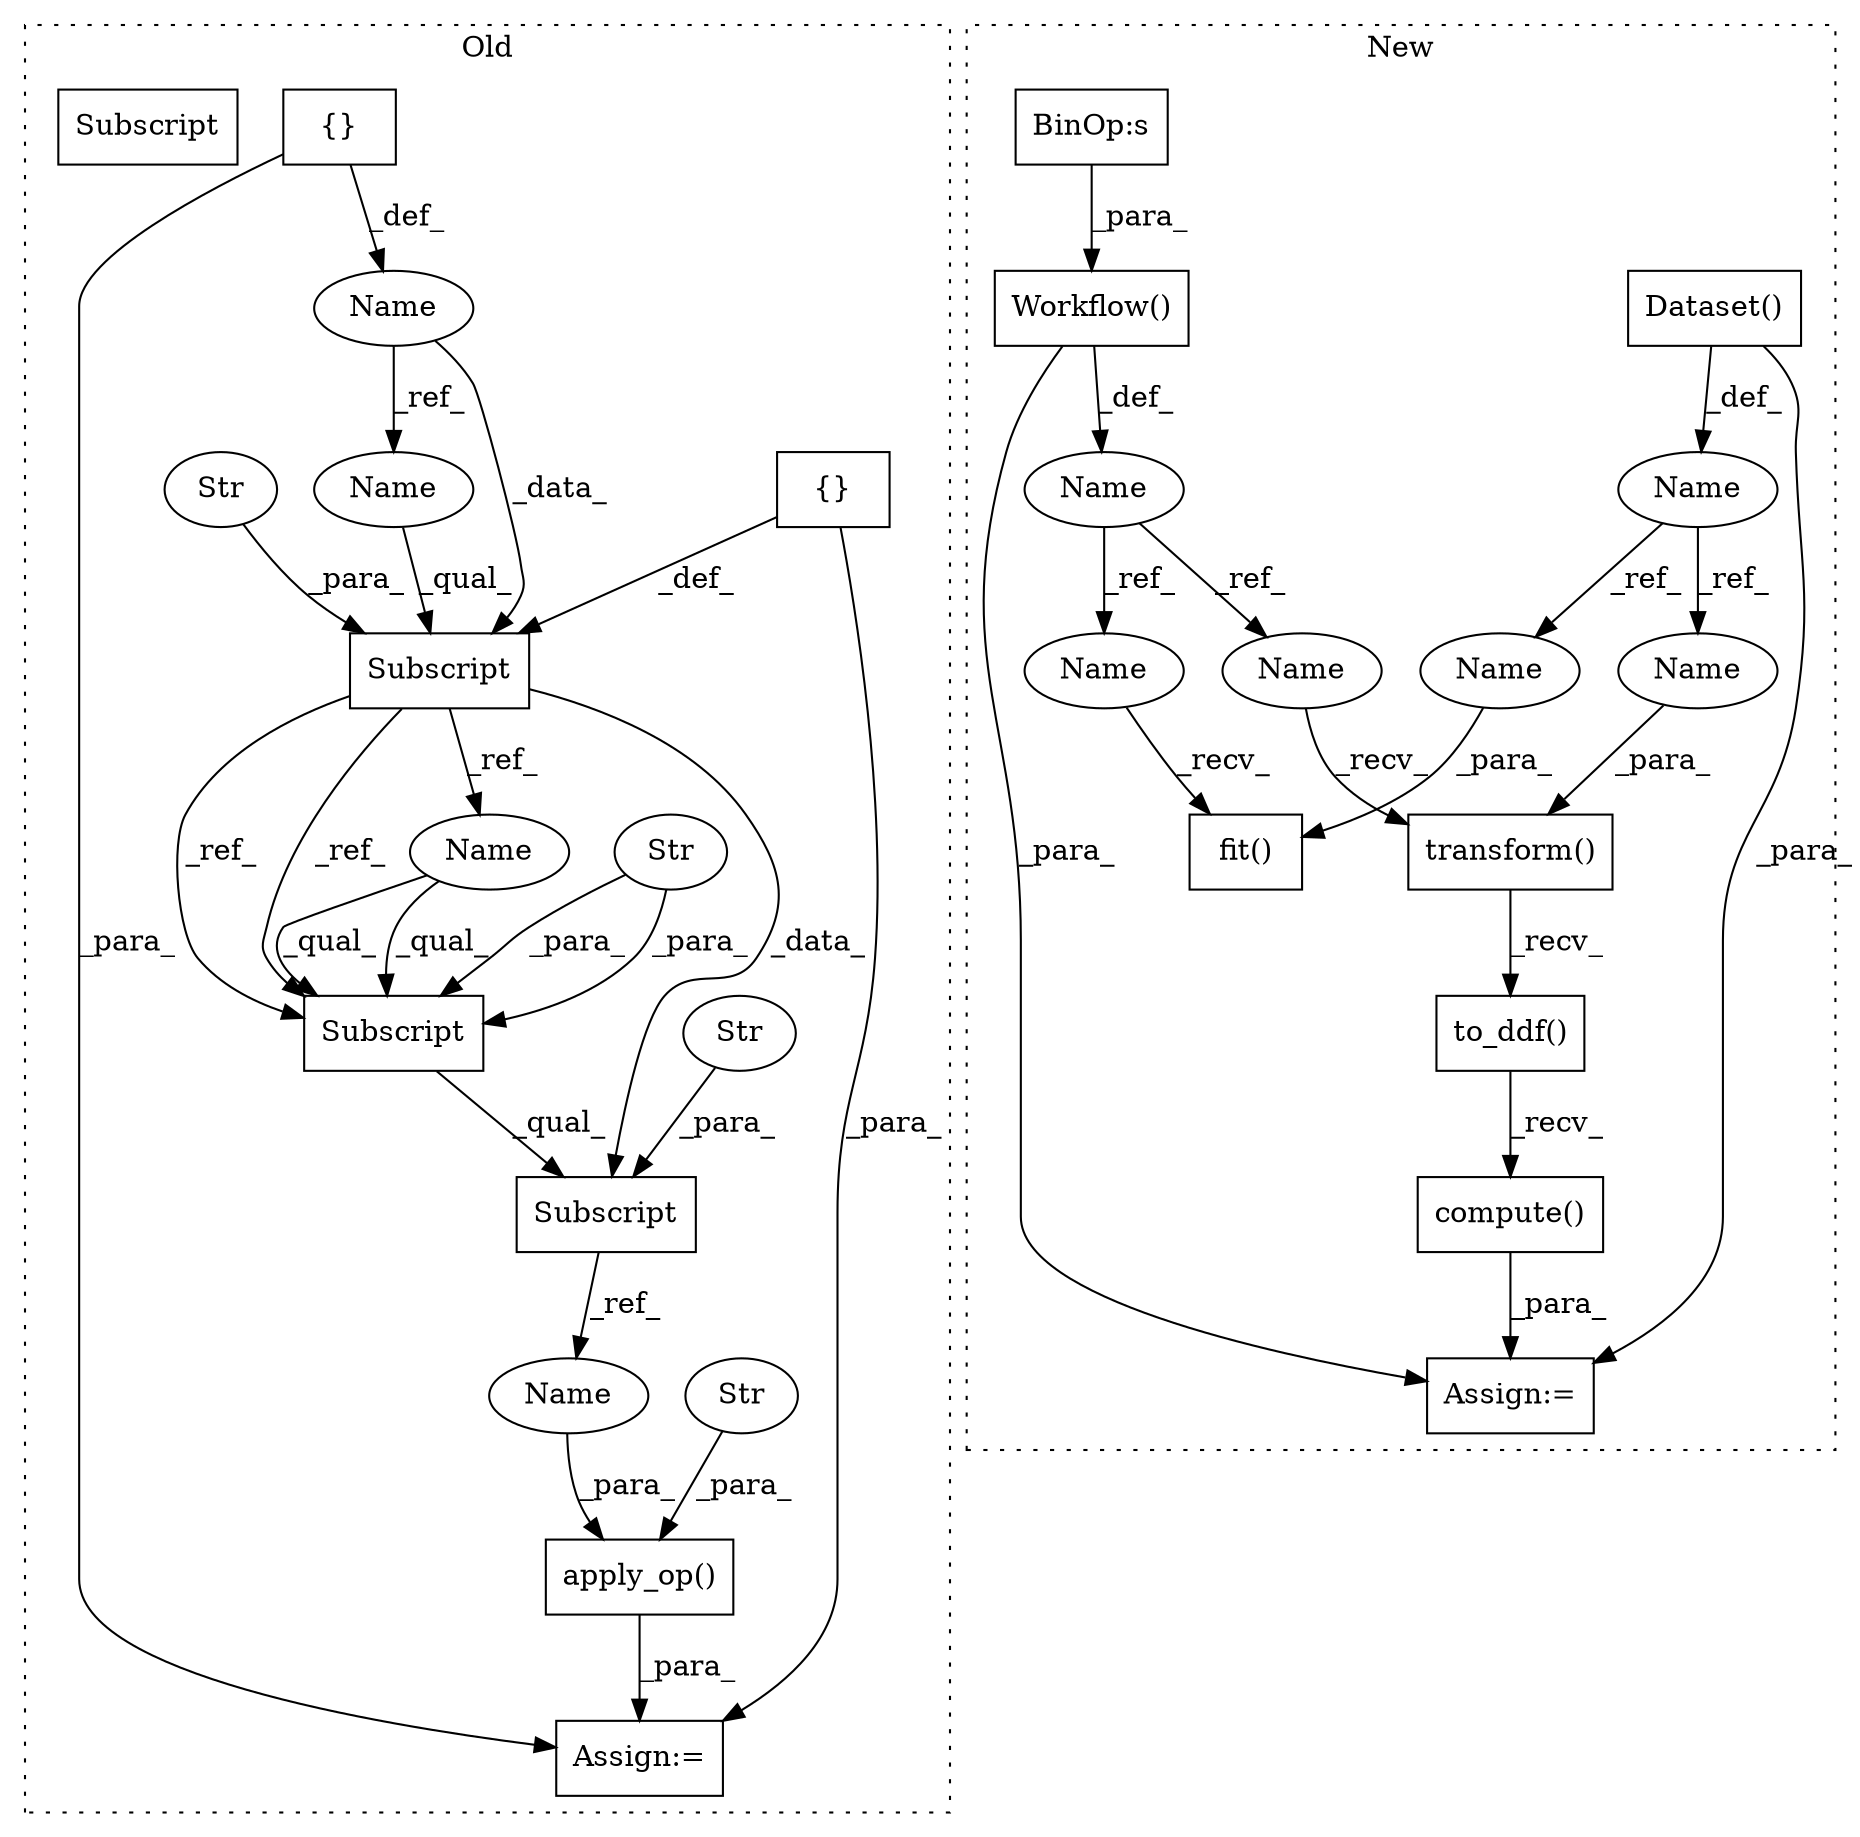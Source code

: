 digraph G {
subgraph cluster0 {
1 [label="{}" a="95" s="14985,14986" l="2,1" shape="box"];
3 [label="apply_op()" a="75" s="15203,15244" l="12,1" shape="box"];
4 [label="Assign:=" a="68" s="15187" l="3" shape="box"];
5 [label="Str" a="66" s="15232" l="12" shape="ellipse"];
9 [label="Subscript" a="63" s="14992,0" l="33,0" shape="box"];
10 [label="Str" a="66" s="15018" l="6" shape="ellipse"];
11 [label="Subscript" a="63" s="14957,0" l="25,0" shape="box"];
12 [label="Str" a="66" s="14969" l="12" shape="ellipse"];
13 [label="Name" a="87" s="14936" l="11" shape="ellipse"];
14 [label="{}" a="95" s="14950,14951" l="2,1" shape="box"];
15 [label="Subscript" a="63" s="14992,0" l="25,0" shape="box"];
16 [label="Str" a="66" s="15004" l="12" shape="ellipse"];
23 [label="Name" a="87" s="14957" l="11" shape="ellipse"];
26 [label="Name" a="87" s="15219" l="11" shape="ellipse"];
29 [label="Name" a="87" s="14992" l="11" shape="ellipse"];
30 [label="Subscript" a="63" s="14992,0" l="25,0" shape="box"];
label = "Old";
style="dotted";
}
subgraph cluster1 {
2 [label="Dataset()" a="75" s="8647,8661" l="12,1" shape="box"];
6 [label="to_ddf()" a="75" s="8748" l="37" shape="box"];
7 [label="fit()" a="75" s="8711,8732" l="14,1" shape="box"];
8 [label="compute()" a="75" s="8748" l="47" shape="box"];
17 [label="Name" a="87" s="8637" l="7" shape="ellipse"];
18 [label="transform()" a="75" s="8748,8775" l="20,1" shape="box"];
19 [label="BinOp:s" a="82" s="8436" l="4" shape="box"];
20 [label="Workflow()" a="75" s="8679,8705" l="13,1" shape="box"];
21 [label="Name" a="87" s="8667" l="9" shape="ellipse"];
22 [label="Assign:=" a="68" s="8745" l="3" shape="box"];
24 [label="Name" a="87" s="8768" l="7" shape="ellipse"];
25 [label="Name" a="87" s="8725" l="7" shape="ellipse"];
27 [label="Name" a="87" s="8711" l="9" shape="ellipse"];
28 [label="Name" a="87" s="8748" l="9" shape="ellipse"];
label = "New";
style="dotted";
}
1 -> 11 [label="_def_"];
1 -> 4 [label="_para_"];
2 -> 22 [label="_para_"];
2 -> 17 [label="_def_"];
3 -> 4 [label="_para_"];
5 -> 3 [label="_para_"];
6 -> 8 [label="_recv_"];
8 -> 22 [label="_para_"];
9 -> 26 [label="_ref_"];
10 -> 9 [label="_para_"];
11 -> 30 [label="_ref_"];
11 -> 9 [label="_data_"];
11 -> 30 [label="_ref_"];
11 -> 29 [label="_ref_"];
12 -> 11 [label="_para_"];
13 -> 23 [label="_ref_"];
13 -> 11 [label="_data_"];
14 -> 13 [label="_def_"];
14 -> 4 [label="_para_"];
16 -> 30 [label="_para_"];
16 -> 30 [label="_para_"];
17 -> 24 [label="_ref_"];
17 -> 25 [label="_ref_"];
18 -> 6 [label="_recv_"];
19 -> 20 [label="_para_"];
20 -> 21 [label="_def_"];
20 -> 22 [label="_para_"];
21 -> 27 [label="_ref_"];
21 -> 28 [label="_ref_"];
23 -> 11 [label="_qual_"];
24 -> 18 [label="_para_"];
25 -> 7 [label="_para_"];
26 -> 3 [label="_para_"];
27 -> 7 [label="_recv_"];
28 -> 18 [label="_recv_"];
29 -> 30 [label="_qual_"];
29 -> 30 [label="_qual_"];
30 -> 9 [label="_qual_"];
}